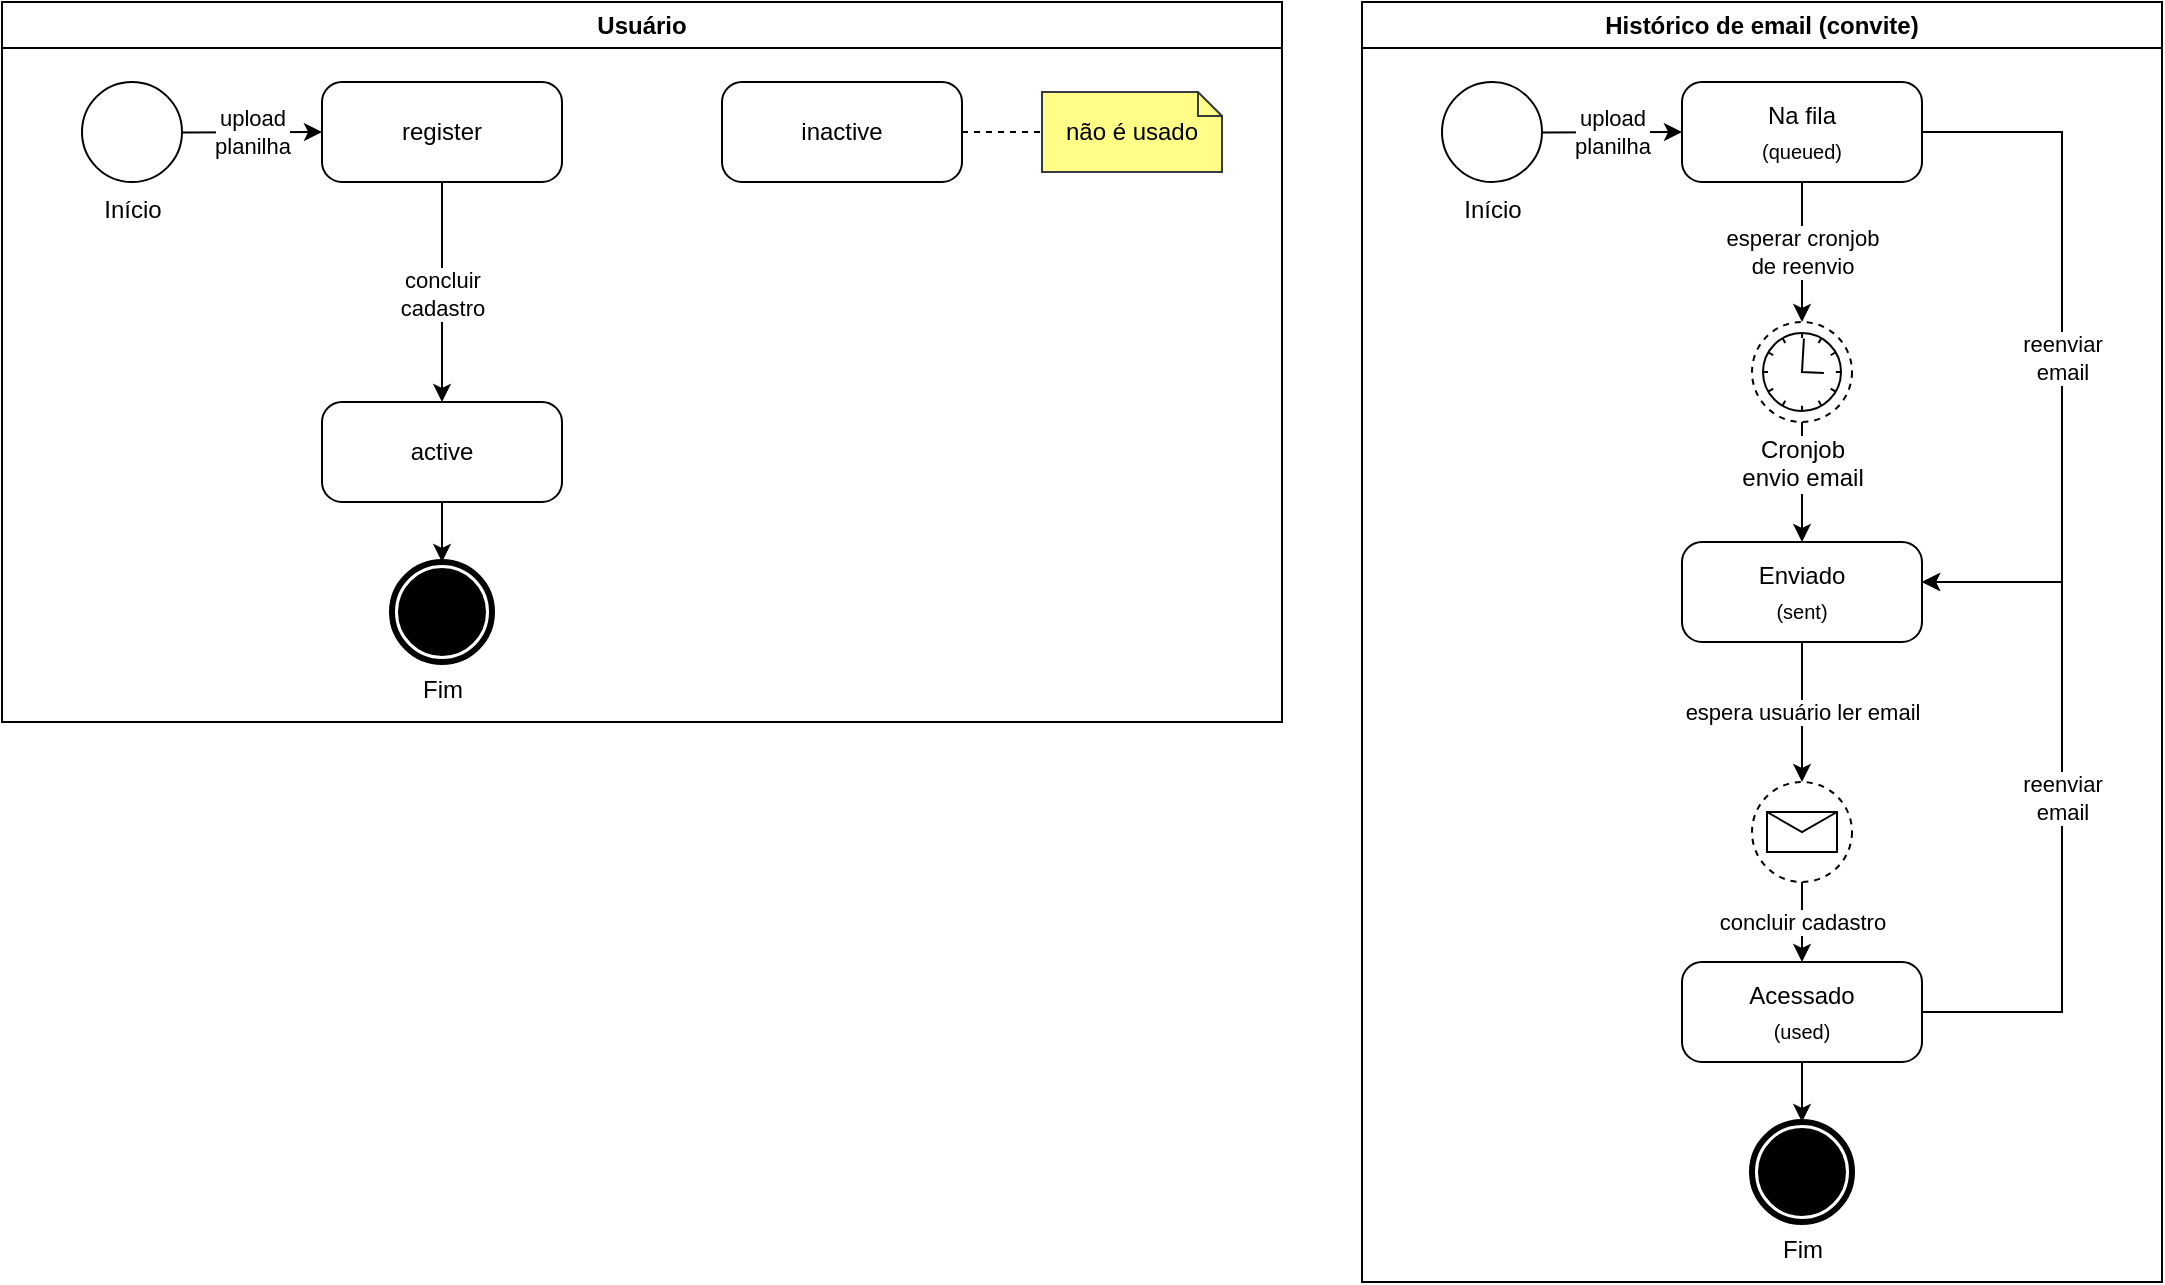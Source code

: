 <mxfile>
    <diagram id="NVig6eVoWgAoBqTtXs_Q" name="Página-1">
        <mxGraphModel dx="1087" dy="558" grid="1" gridSize="10" guides="1" tooltips="1" connect="1" arrows="1" fold="1" page="1" pageScale="1" pageWidth="1169" pageHeight="827" math="0" shadow="0">
            <root>
                <mxCell id="0"/>
                <mxCell id="1" parent="0"/>
                <mxCell id="2" value="Usuário" style="swimlane;whiteSpace=wrap;html=1;labelBackgroundColor=none;" parent="1" vertex="1">
                    <mxGeometry x="40" y="40" width="640" height="360" as="geometry"/>
                </mxCell>
                <mxCell id="3" value="Início" style="points=[[0.145,0.145,0],[0.5,0,0],[0.855,0.145,0],[1,0.5,0],[0.855,0.855,0],[0.5,1,0],[0.145,0.855,0],[0,0.5,0]];shape=mxgraph.bpmn.event;html=1;verticalLabelPosition=bottom;labelBackgroundColor=none;verticalAlign=top;align=center;perimeter=ellipsePerimeter;outlineConnect=0;aspect=fixed;outline=standard;symbol=general;" parent="2" vertex="1">
                    <mxGeometry x="40" y="40" width="50" height="50" as="geometry"/>
                </mxCell>
                <mxCell id="4" value="register" style="rounded=1;whiteSpace=wrap;html=1;container=1;collapsible=0;absoluteArcSize=1;arcSize=20;childLayout=stackLayout;horizontal=1;horizontalStack=0;resizeParent=1;resizeParentMax=0;resizeLast=0;labelBackgroundColor=none;" parent="2" vertex="1">
                    <mxGeometry x="160" y="40" width="120" height="50" as="geometry"/>
                </mxCell>
                <mxCell id="5" value="upload&lt;br&gt;planilha" style="edgeStyle=none;html=1;" parent="2" source="3" target="4" edge="1">
                    <mxGeometry relative="1" as="geometry"/>
                </mxCell>
                <mxCell id="13" value="concluir&lt;br&gt;cadastro" style="edgeStyle=orthogonalEdgeStyle;rounded=0;html=1;" parent="2" source="4" target="30" edge="1">
                    <mxGeometry x="0.008" relative="1" as="geometry">
                        <mxPoint as="offset"/>
                        <mxPoint x="220" y="190" as="targetPoint"/>
                        <mxPoint x="220" y="130" as="sourcePoint"/>
                    </mxGeometry>
                </mxCell>
                <mxCell id="28" value="Fim" style="points=[[0.145,0.145,0],[0.5,0,0],[0.855,0.145,0],[1,0.5,0],[0.855,0.855,0],[0.5,1,0],[0.145,0.855,0],[0,0.5,0]];shape=mxgraph.bpmn.event;html=1;verticalLabelPosition=bottom;labelBackgroundColor=default;verticalAlign=top;align=center;perimeter=ellipsePerimeter;outlineConnect=0;aspect=fixed;outline=end;symbol=terminate;spacingBottom=0;spacingTop=0;" parent="2" vertex="1">
                    <mxGeometry x="195" y="280" width="50" height="50" as="geometry"/>
                </mxCell>
                <mxCell id="30" value="active" style="rounded=1;whiteSpace=wrap;html=1;container=1;collapsible=0;absoluteArcSize=1;arcSize=20;childLayout=stackLayout;horizontal=1;horizontalStack=0;resizeParent=1;resizeParentMax=0;resizeLast=0;labelBackgroundColor=none;" parent="2" vertex="1">
                    <mxGeometry x="160" y="200" width="120" height="50" as="geometry"/>
                </mxCell>
                <mxCell id="33" value="" style="edgeStyle=orthogonalEdgeStyle;rounded=0;html=1;" parent="2" source="30" target="28" edge="1">
                    <mxGeometry relative="1" as="geometry">
                        <mxPoint as="offset"/>
                        <mxPoint x="220" y="280" as="targetPoint"/>
                    </mxGeometry>
                </mxCell>
                <mxCell id="39" style="edgeStyle=none;html=1;dashed=1;endArrow=none;endFill=0;" parent="2" source="36" target="38" edge="1">
                    <mxGeometry relative="1" as="geometry"/>
                </mxCell>
                <mxCell id="36" value="inactive" style="rounded=1;whiteSpace=wrap;html=1;container=1;collapsible=0;absoluteArcSize=1;arcSize=20;childLayout=stackLayout;horizontal=1;horizontalStack=0;resizeParent=1;resizeParentMax=0;resizeLast=0;labelBackgroundColor=none;" parent="2" vertex="1">
                    <mxGeometry x="360" y="40" width="120" height="50" as="geometry"/>
                </mxCell>
                <mxCell id="38" value="não é usado" style="shape=note2;boundedLbl=1;whiteSpace=wrap;html=1;size=12;verticalAlign=middle;align=center;fillColor=#ffff88;strokeColor=#36393d;" parent="2" vertex="1">
                    <mxGeometry x="520" y="45" width="90" height="40" as="geometry"/>
                </mxCell>
                <mxCell id="40" value="Histórico de email (convite)" style="swimlane;whiteSpace=wrap;html=1;labelBackgroundColor=none;" parent="1" vertex="1">
                    <mxGeometry x="720" y="40" width="400" height="640" as="geometry"/>
                </mxCell>
                <mxCell id="52" style="edgeStyle=none;html=1;" parent="40" source="50" target="46" edge="1">
                    <mxGeometry relative="1" as="geometry"/>
                </mxCell>
                <mxCell id="41" value="Início" style="points=[[0.145,0.145,0],[0.5,0,0],[0.855,0.145,0],[1,0.5,0],[0.855,0.855,0],[0.5,1,0],[0.145,0.855,0],[0,0.5,0]];shape=mxgraph.bpmn.event;html=1;verticalLabelPosition=bottom;labelBackgroundColor=none;verticalAlign=top;align=center;perimeter=ellipsePerimeter;outlineConnect=0;aspect=fixed;outline=standard;symbol=general;" parent="40" vertex="1">
                    <mxGeometry x="40" y="40" width="50" height="50" as="geometry"/>
                </mxCell>
                <mxCell id="51" value="esperar cronjob&lt;br&gt;de reenvio" style="edgeStyle=none;html=1;" parent="40" source="42" target="50" edge="1">
                    <mxGeometry relative="1" as="geometry"/>
                </mxCell>
                <mxCell id="61" value="reenviar&lt;br&gt;email" style="edgeStyle=orthogonalEdgeStyle;html=1;fontColor=default;rounded=0;" edge="1" parent="40" source="42" target="46">
                    <mxGeometry relative="1" as="geometry">
                        <Array as="points">
                            <mxPoint x="350" y="65"/>
                            <mxPoint x="350" y="290"/>
                        </Array>
                    </mxGeometry>
                </mxCell>
                <mxCell id="42" value="Na fila&lt;br&gt;&lt;sub&gt;(queued)&lt;/sub&gt;" style="rounded=1;whiteSpace=wrap;html=1;container=1;collapsible=0;absoluteArcSize=1;arcSize=20;childLayout=stackLayout;horizontal=1;horizontalStack=0;resizeParent=1;resizeParentMax=0;resizeLast=0;labelBackgroundColor=none;" parent="40" vertex="1">
                    <mxGeometry x="160" y="40" width="120" height="50" as="geometry"/>
                </mxCell>
                <mxCell id="43" value="upload&lt;br&gt;planilha" style="edgeStyle=none;html=1;" parent="40" source="41" target="42" edge="1">
                    <mxGeometry relative="1" as="geometry"/>
                </mxCell>
                <mxCell id="45" value="Fim" style="points=[[0.145,0.145,0],[0.5,0,0],[0.855,0.145,0],[1,0.5,0],[0.855,0.855,0],[0.5,1,0],[0.145,0.855,0],[0,0.5,0]];shape=mxgraph.bpmn.event;html=1;verticalLabelPosition=bottom;labelBackgroundColor=default;verticalAlign=top;align=center;perimeter=ellipsePerimeter;outlineConnect=0;aspect=fixed;outline=end;symbol=terminate;spacingBottom=0;spacingTop=0;fontColor=default;" parent="40" vertex="1">
                    <mxGeometry x="195" y="560" width="50" height="50" as="geometry"/>
                </mxCell>
                <mxCell id="58" value="espera usuário ler email" style="edgeStyle=none;html=1;" parent="40" source="46" target="57" edge="1">
                    <mxGeometry relative="1" as="geometry"/>
                </mxCell>
                <mxCell id="46" value="Enviado&lt;br&gt;&lt;sub&gt;(sent)&lt;/sub&gt;" style="rounded=1;whiteSpace=wrap;html=1;container=1;collapsible=0;absoluteArcSize=1;arcSize=20;childLayout=stackLayout;horizontal=1;horizontalStack=0;resizeParent=1;resizeParentMax=0;resizeLast=0;labelBackgroundColor=none;" parent="40" vertex="1">
                    <mxGeometry x="160" y="270" width="120" height="50" as="geometry"/>
                </mxCell>
                <mxCell id="47" value="concluir cadastro" style="edgeStyle=orthogonalEdgeStyle;rounded=0;html=1;startArrow=none;" parent="40" source="57" target="59" edge="1">
                    <mxGeometry relative="1" as="geometry">
                        <mxPoint as="offset"/>
                        <mxPoint x="220" y="280" as="targetPoint"/>
                    </mxGeometry>
                </mxCell>
                <mxCell id="50" value="Cronjob&lt;br&gt;envio email" style="points=[[0.145,0.145,0],[0.5,0,0],[0.855,0.145,0],[1,0.5,0],[0.855,0.855,0],[0.5,1,0],[0.145,0.855,0],[0,0.5,0]];shape=mxgraph.bpmn.event;html=1;verticalLabelPosition=bottom;labelBackgroundColor=default;verticalAlign=top;align=center;perimeter=ellipsePerimeter;outlineConnect=0;aspect=fixed;outline=eventNonint;symbol=timer;fontColor=default;" parent="40" vertex="1">
                    <mxGeometry x="195" y="160" width="50" height="50" as="geometry"/>
                </mxCell>
                <mxCell id="57" value="" style="points=[[0.145,0.145,0],[0.5,0,0],[0.855,0.145,0],[1,0.5,0],[0.855,0.855,0],[0.5,1,0],[0.145,0.855,0],[0,0.5,0]];shape=mxgraph.bpmn.event;html=1;verticalLabelPosition=bottom;labelBackgroundColor=#ffffff;verticalAlign=top;align=center;perimeter=ellipsePerimeter;outlineConnect=0;aspect=fixed;outline=eventNonint;symbol=message;" parent="40" vertex="1">
                    <mxGeometry x="195" y="390" width="50" height="50" as="geometry"/>
                </mxCell>
                <mxCell id="60" style="edgeStyle=none;html=1;" parent="40" source="59" target="45" edge="1">
                    <mxGeometry relative="1" as="geometry"/>
                </mxCell>
                <mxCell id="59" value="Acessado&lt;br&gt;&lt;sub&gt;(used)&lt;/sub&gt;" style="rounded=1;whiteSpace=wrap;html=1;container=1;collapsible=0;absoluteArcSize=1;arcSize=20;childLayout=stackLayout;horizontal=1;horizontalStack=0;resizeParent=1;resizeParentMax=0;resizeLast=0;labelBackgroundColor=none;" parent="40" vertex="1">
                    <mxGeometry x="160" y="480" width="120" height="50" as="geometry"/>
                </mxCell>
                <mxCell id="63" value="reenviar&lt;br&gt;email" style="edgeStyle=orthogonalEdgeStyle;rounded=0;html=1;fontColor=default;" edge="1" parent="40" source="59" target="46">
                    <mxGeometry relative="1" as="geometry">
                        <mxPoint x="1000" y="545" as="sourcePoint"/>
                        <mxPoint x="1000" y="340" as="targetPoint"/>
                        <Array as="points">
                            <mxPoint x="350" y="505"/>
                            <mxPoint x="350" y="290"/>
                        </Array>
                    </mxGeometry>
                </mxCell>
            </root>
        </mxGraphModel>
    </diagram>
</mxfile>